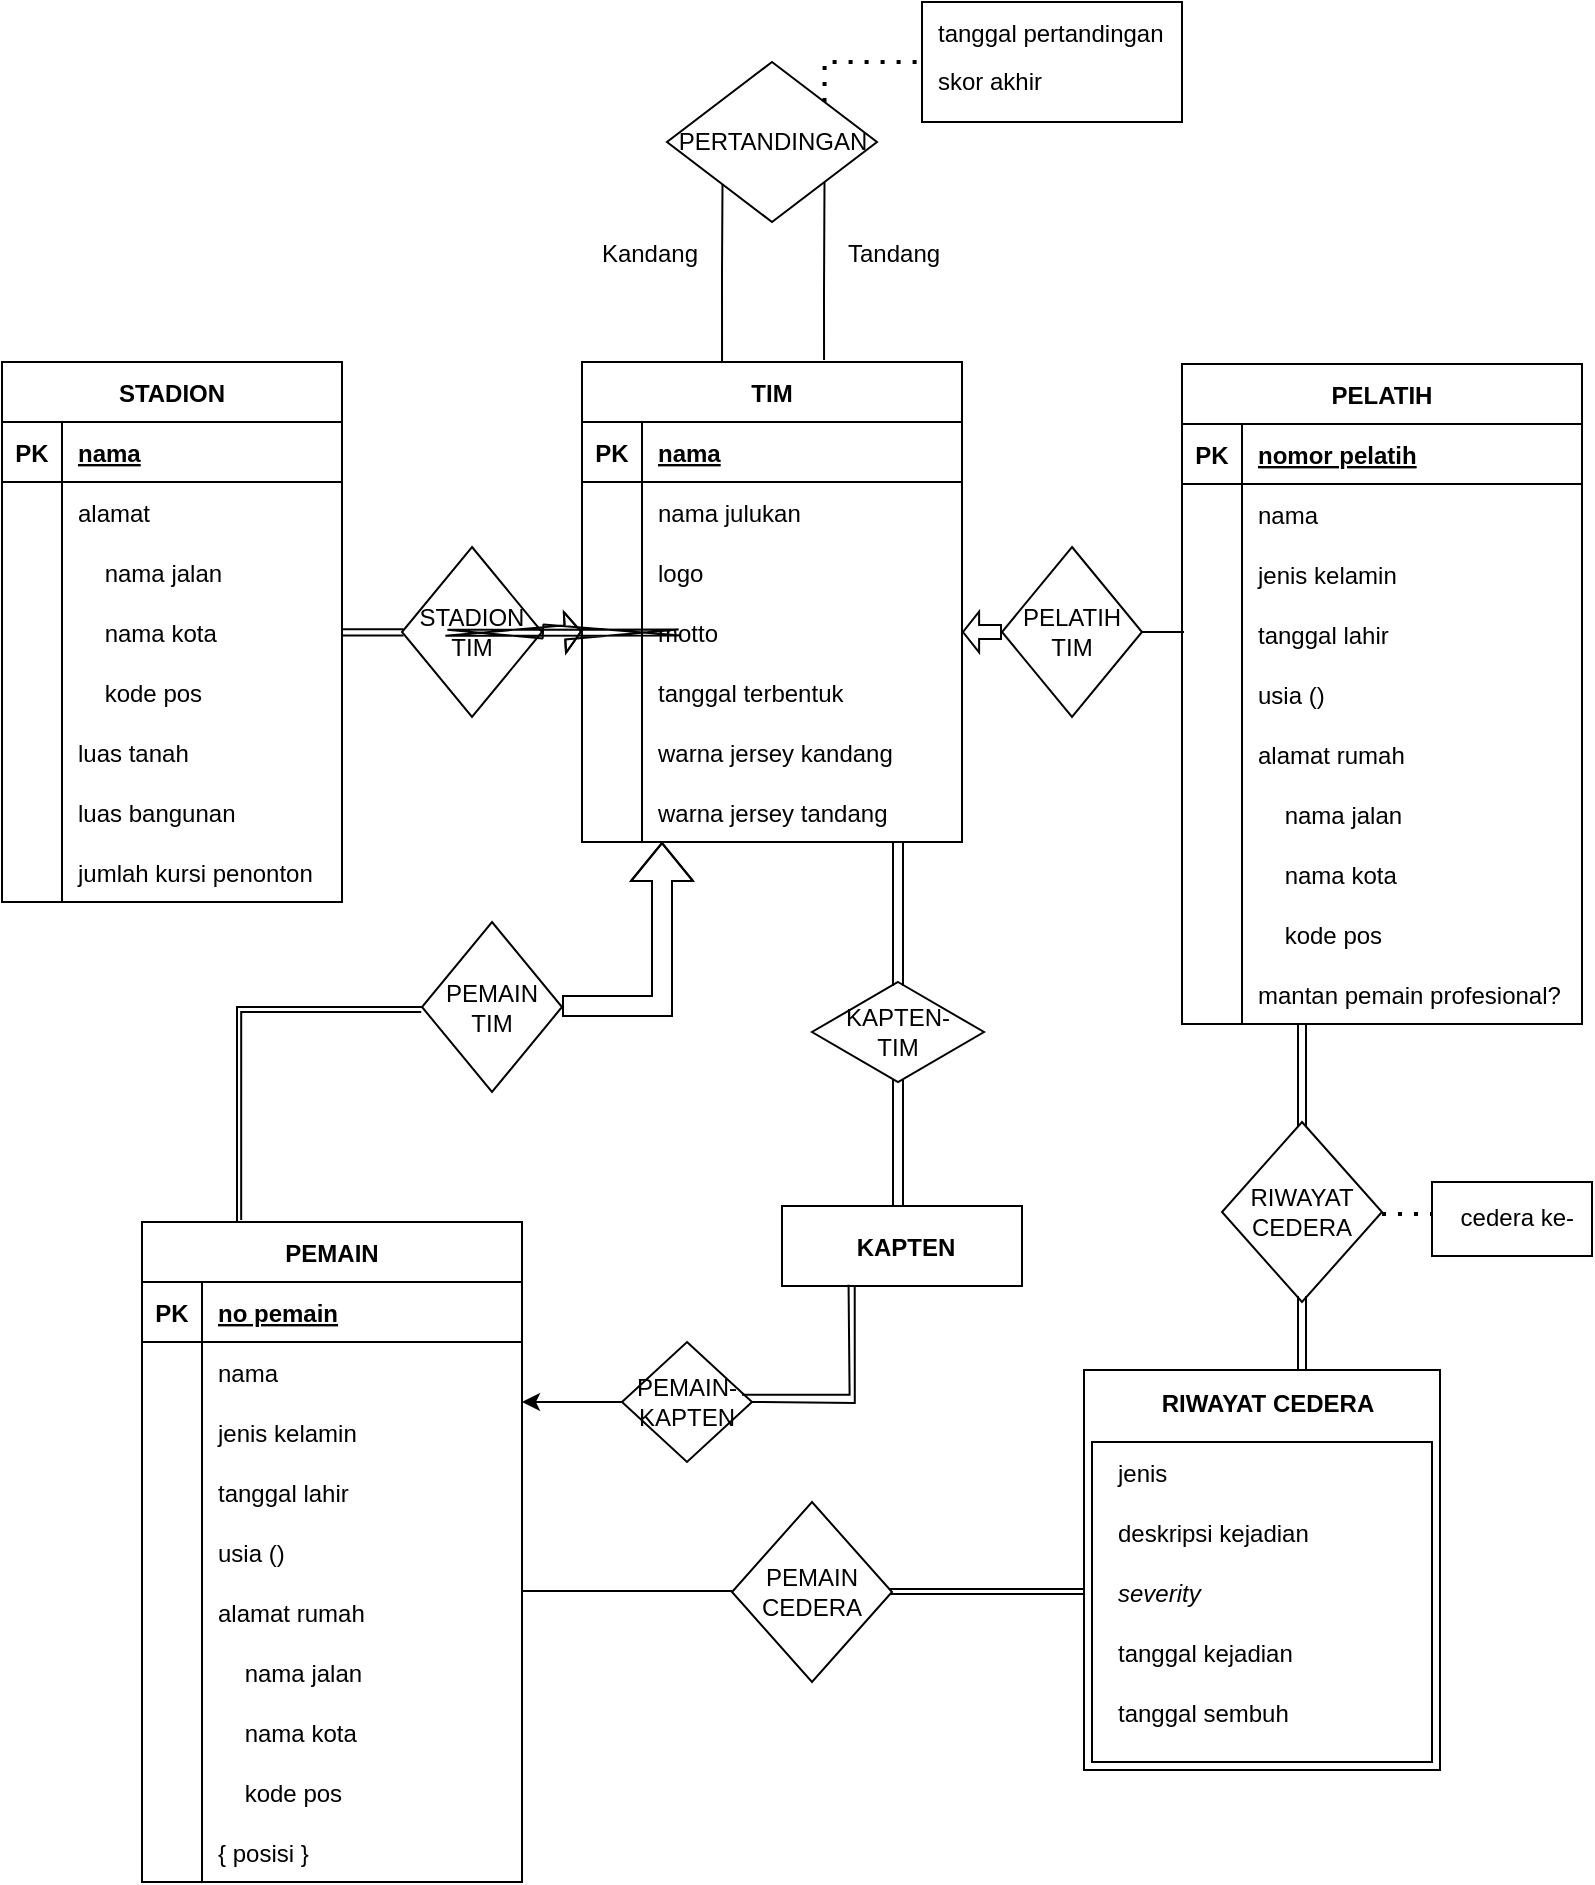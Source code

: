 <mxfile version="15.4.3" type="github">
  <diagram id="R2lEEEUBdFMjLlhIrx00" name="Page-1">
    <mxGraphModel dx="834" dy="432" grid="1" gridSize="10" guides="1" tooltips="1" connect="1" arrows="1" fold="1" page="1" pageScale="1" pageWidth="850" pageHeight="1100" math="0" shadow="0" extFonts="Permanent Marker^https://fonts.googleapis.com/css?family=Permanent+Marker">
      <root>
        <mxCell id="0" />
        <mxCell id="1" parent="0" />
        <mxCell id="asp7sSW6Mg2s4zq9Qd6v-37" value="" style="rounded=0;whiteSpace=wrap;html=1;align=center;" vertex="1" parent="1">
          <mxGeometry x="410" y="622" width="120" height="40" as="geometry" />
        </mxCell>
        <mxCell id="3cs7iNOFk-TtoTwp1J67-280" value="" style="rounded=0;whiteSpace=wrap;html=1;align=right;" parent="1" vertex="1">
          <mxGeometry x="561" y="704" width="178" height="200" as="geometry" />
        </mxCell>
        <mxCell id="3cs7iNOFk-TtoTwp1J67-141" value="" style="rounded=0;whiteSpace=wrap;html=1;align=right;" parent="1" vertex="1">
          <mxGeometry x="480" y="20" width="130" height="60" as="geometry" />
        </mxCell>
        <mxCell id="C-vyLk0tnHw3VtMMgP7b-2" value="STADION" style="shape=table;startSize=30;container=1;collapsible=1;childLayout=tableLayout;fixedRows=1;rowLines=0;fontStyle=1;align=center;resizeLast=1;" parent="1" vertex="1">
          <mxGeometry x="20" y="200" width="170" height="270" as="geometry" />
        </mxCell>
        <mxCell id="C-vyLk0tnHw3VtMMgP7b-3" value="" style="shape=partialRectangle;collapsible=0;dropTarget=0;pointerEvents=0;fillColor=none;points=[[0,0.5],[1,0.5]];portConstraint=eastwest;top=0;left=0;right=0;bottom=1;" parent="C-vyLk0tnHw3VtMMgP7b-2" vertex="1">
          <mxGeometry y="30" width="170" height="30" as="geometry" />
        </mxCell>
        <mxCell id="C-vyLk0tnHw3VtMMgP7b-4" value="PK" style="shape=partialRectangle;overflow=hidden;connectable=0;fillColor=none;top=0;left=0;bottom=0;right=0;fontStyle=1;" parent="C-vyLk0tnHw3VtMMgP7b-3" vertex="1">
          <mxGeometry width="30" height="30" as="geometry">
            <mxRectangle width="30" height="30" as="alternateBounds" />
          </mxGeometry>
        </mxCell>
        <mxCell id="C-vyLk0tnHw3VtMMgP7b-5" value="nama" style="shape=partialRectangle;overflow=hidden;connectable=0;fillColor=none;top=0;left=0;bottom=0;right=0;align=left;spacingLeft=6;fontStyle=5;" parent="C-vyLk0tnHw3VtMMgP7b-3" vertex="1">
          <mxGeometry x="30" width="140" height="30" as="geometry">
            <mxRectangle width="140" height="30" as="alternateBounds" />
          </mxGeometry>
        </mxCell>
        <mxCell id="C-vyLk0tnHw3VtMMgP7b-6" value="" style="shape=partialRectangle;collapsible=0;dropTarget=0;pointerEvents=0;fillColor=none;points=[[0,0.5],[1,0.5]];portConstraint=eastwest;top=0;left=0;right=0;bottom=0;" parent="C-vyLk0tnHw3VtMMgP7b-2" vertex="1">
          <mxGeometry y="60" width="170" height="30" as="geometry" />
        </mxCell>
        <mxCell id="C-vyLk0tnHw3VtMMgP7b-7" value="" style="shape=partialRectangle;overflow=hidden;connectable=0;fillColor=none;top=0;left=0;bottom=0;right=0;" parent="C-vyLk0tnHw3VtMMgP7b-6" vertex="1">
          <mxGeometry width="30" height="30" as="geometry">
            <mxRectangle width="30" height="30" as="alternateBounds" />
          </mxGeometry>
        </mxCell>
        <mxCell id="C-vyLk0tnHw3VtMMgP7b-8" value="alamat" style="shape=partialRectangle;overflow=hidden;connectable=0;fillColor=none;top=0;left=0;bottom=0;right=0;align=left;spacingLeft=6;" parent="C-vyLk0tnHw3VtMMgP7b-6" vertex="1">
          <mxGeometry x="30" width="140" height="30" as="geometry">
            <mxRectangle width="140" height="30" as="alternateBounds" />
          </mxGeometry>
        </mxCell>
        <mxCell id="C-vyLk0tnHw3VtMMgP7b-9" value="" style="shape=partialRectangle;collapsible=0;dropTarget=0;pointerEvents=0;fillColor=none;points=[[0,0.5],[1,0.5]];portConstraint=eastwest;top=0;left=0;right=0;bottom=0;" parent="C-vyLk0tnHw3VtMMgP7b-2" vertex="1">
          <mxGeometry y="90" width="170" height="30" as="geometry" />
        </mxCell>
        <mxCell id="C-vyLk0tnHw3VtMMgP7b-10" value="" style="shape=partialRectangle;overflow=hidden;connectable=0;fillColor=none;top=0;left=0;bottom=0;right=0;" parent="C-vyLk0tnHw3VtMMgP7b-9" vertex="1">
          <mxGeometry width="30" height="30" as="geometry">
            <mxRectangle width="30" height="30" as="alternateBounds" />
          </mxGeometry>
        </mxCell>
        <mxCell id="C-vyLk0tnHw3VtMMgP7b-11" value="    nama jalan" style="shape=partialRectangle;overflow=hidden;connectable=0;fillColor=none;top=0;left=0;bottom=0;right=0;align=left;spacingLeft=6;" parent="C-vyLk0tnHw3VtMMgP7b-9" vertex="1">
          <mxGeometry x="30" width="140" height="30" as="geometry">
            <mxRectangle width="140" height="30" as="alternateBounds" />
          </mxGeometry>
        </mxCell>
        <mxCell id="3cs7iNOFk-TtoTwp1J67-27" value="" style="shape=partialRectangle;collapsible=0;dropTarget=0;pointerEvents=0;fillColor=none;points=[[0,0.5],[1,0.5]];portConstraint=eastwest;top=0;left=0;right=0;bottom=0;" parent="C-vyLk0tnHw3VtMMgP7b-2" vertex="1">
          <mxGeometry y="120" width="170" height="30" as="geometry" />
        </mxCell>
        <mxCell id="3cs7iNOFk-TtoTwp1J67-28" value="" style="shape=partialRectangle;overflow=hidden;connectable=0;fillColor=none;top=0;left=0;bottom=0;right=0;" parent="3cs7iNOFk-TtoTwp1J67-27" vertex="1">
          <mxGeometry width="30" height="30" as="geometry">
            <mxRectangle width="30" height="30" as="alternateBounds" />
          </mxGeometry>
        </mxCell>
        <mxCell id="3cs7iNOFk-TtoTwp1J67-29" value="    nama kota" style="shape=partialRectangle;overflow=hidden;connectable=0;fillColor=none;top=0;left=0;bottom=0;right=0;align=left;spacingLeft=6;" parent="3cs7iNOFk-TtoTwp1J67-27" vertex="1">
          <mxGeometry x="30" width="140" height="30" as="geometry">
            <mxRectangle width="140" height="30" as="alternateBounds" />
          </mxGeometry>
        </mxCell>
        <mxCell id="3cs7iNOFk-TtoTwp1J67-45" value="" style="shape=partialRectangle;collapsible=0;dropTarget=0;pointerEvents=0;fillColor=none;points=[[0,0.5],[1,0.5]];portConstraint=eastwest;top=0;left=0;right=0;bottom=0;" parent="C-vyLk0tnHw3VtMMgP7b-2" vertex="1">
          <mxGeometry y="150" width="170" height="30" as="geometry" />
        </mxCell>
        <mxCell id="3cs7iNOFk-TtoTwp1J67-46" value="" style="shape=partialRectangle;overflow=hidden;connectable=0;fillColor=none;top=0;left=0;bottom=0;right=0;" parent="3cs7iNOFk-TtoTwp1J67-45" vertex="1">
          <mxGeometry width="30" height="30" as="geometry">
            <mxRectangle width="30" height="30" as="alternateBounds" />
          </mxGeometry>
        </mxCell>
        <mxCell id="3cs7iNOFk-TtoTwp1J67-47" value="    kode pos" style="shape=partialRectangle;overflow=hidden;connectable=0;fillColor=none;top=0;left=0;bottom=0;right=0;align=left;spacingLeft=6;" parent="3cs7iNOFk-TtoTwp1J67-45" vertex="1">
          <mxGeometry x="30" width="140" height="30" as="geometry">
            <mxRectangle width="140" height="30" as="alternateBounds" />
          </mxGeometry>
        </mxCell>
        <mxCell id="3cs7iNOFk-TtoTwp1J67-42" value="" style="shape=partialRectangle;collapsible=0;dropTarget=0;pointerEvents=0;fillColor=none;points=[[0,0.5],[1,0.5]];portConstraint=eastwest;top=0;left=0;right=0;bottom=0;" parent="C-vyLk0tnHw3VtMMgP7b-2" vertex="1">
          <mxGeometry y="180" width="170" height="30" as="geometry" />
        </mxCell>
        <mxCell id="3cs7iNOFk-TtoTwp1J67-43" value="" style="shape=partialRectangle;overflow=hidden;connectable=0;fillColor=none;top=0;left=0;bottom=0;right=0;" parent="3cs7iNOFk-TtoTwp1J67-42" vertex="1">
          <mxGeometry width="30" height="30" as="geometry">
            <mxRectangle width="30" height="30" as="alternateBounds" />
          </mxGeometry>
        </mxCell>
        <mxCell id="3cs7iNOFk-TtoTwp1J67-44" value="luas tanah" style="shape=partialRectangle;overflow=hidden;connectable=0;fillColor=none;top=0;left=0;bottom=0;right=0;align=left;spacingLeft=6;" parent="3cs7iNOFk-TtoTwp1J67-42" vertex="1">
          <mxGeometry x="30" width="140" height="30" as="geometry">
            <mxRectangle width="140" height="30" as="alternateBounds" />
          </mxGeometry>
        </mxCell>
        <mxCell id="3cs7iNOFk-TtoTwp1J67-48" value="" style="shape=partialRectangle;collapsible=0;dropTarget=0;pointerEvents=0;fillColor=none;points=[[0,0.5],[1,0.5]];portConstraint=eastwest;top=0;left=0;right=0;bottom=0;" parent="C-vyLk0tnHw3VtMMgP7b-2" vertex="1">
          <mxGeometry y="210" width="170" height="30" as="geometry" />
        </mxCell>
        <mxCell id="3cs7iNOFk-TtoTwp1J67-49" value="" style="shape=partialRectangle;overflow=hidden;connectable=0;fillColor=none;top=0;left=0;bottom=0;right=0;" parent="3cs7iNOFk-TtoTwp1J67-48" vertex="1">
          <mxGeometry width="30" height="30" as="geometry">
            <mxRectangle width="30" height="30" as="alternateBounds" />
          </mxGeometry>
        </mxCell>
        <mxCell id="3cs7iNOFk-TtoTwp1J67-50" value="luas bangunan" style="shape=partialRectangle;overflow=hidden;connectable=0;fillColor=none;top=0;left=0;bottom=0;right=0;align=left;spacingLeft=6;" parent="3cs7iNOFk-TtoTwp1J67-48" vertex="1">
          <mxGeometry x="30" width="140" height="30" as="geometry">
            <mxRectangle width="140" height="30" as="alternateBounds" />
          </mxGeometry>
        </mxCell>
        <mxCell id="3cs7iNOFk-TtoTwp1J67-51" value="" style="shape=partialRectangle;collapsible=0;dropTarget=0;pointerEvents=0;fillColor=none;points=[[0,0.5],[1,0.5]];portConstraint=eastwest;top=0;left=0;right=0;bottom=0;" parent="C-vyLk0tnHw3VtMMgP7b-2" vertex="1">
          <mxGeometry y="240" width="170" height="30" as="geometry" />
        </mxCell>
        <mxCell id="3cs7iNOFk-TtoTwp1J67-52" value="" style="shape=partialRectangle;overflow=hidden;connectable=0;fillColor=none;top=0;left=0;bottom=0;right=0;" parent="3cs7iNOFk-TtoTwp1J67-51" vertex="1">
          <mxGeometry width="30" height="30" as="geometry">
            <mxRectangle width="30" height="30" as="alternateBounds" />
          </mxGeometry>
        </mxCell>
        <mxCell id="3cs7iNOFk-TtoTwp1J67-53" value="jumlah kursi penonton" style="shape=partialRectangle;overflow=hidden;connectable=0;fillColor=none;top=0;left=0;bottom=0;right=0;align=left;spacingLeft=6;" parent="3cs7iNOFk-TtoTwp1J67-51" vertex="1">
          <mxGeometry x="30" width="140" height="30" as="geometry">
            <mxRectangle width="140" height="30" as="alternateBounds" />
          </mxGeometry>
        </mxCell>
        <mxCell id="C-vyLk0tnHw3VtMMgP7b-13" value="PELATIH" style="shape=table;startSize=30;container=1;collapsible=1;childLayout=tableLayout;fixedRows=1;rowLines=0;fontStyle=1;align=center;resizeLast=1;" parent="1" vertex="1">
          <mxGeometry x="610" y="201" width="200" height="330" as="geometry" />
        </mxCell>
        <mxCell id="C-vyLk0tnHw3VtMMgP7b-14" value="" style="shape=partialRectangle;collapsible=0;dropTarget=0;pointerEvents=0;fillColor=none;points=[[0,0.5],[1,0.5]];portConstraint=eastwest;top=0;left=0;right=0;bottom=1;" parent="C-vyLk0tnHw3VtMMgP7b-13" vertex="1">
          <mxGeometry y="30" width="200" height="30" as="geometry" />
        </mxCell>
        <mxCell id="C-vyLk0tnHw3VtMMgP7b-15" value="PK" style="shape=partialRectangle;overflow=hidden;connectable=0;fillColor=none;top=0;left=0;bottom=0;right=0;fontStyle=1;" parent="C-vyLk0tnHw3VtMMgP7b-14" vertex="1">
          <mxGeometry width="30" height="30" as="geometry">
            <mxRectangle width="30" height="30" as="alternateBounds" />
          </mxGeometry>
        </mxCell>
        <mxCell id="C-vyLk0tnHw3VtMMgP7b-16" value="nomor pelatih" style="shape=partialRectangle;overflow=hidden;connectable=0;fillColor=none;top=0;left=0;bottom=0;right=0;align=left;spacingLeft=6;fontStyle=5;" parent="C-vyLk0tnHw3VtMMgP7b-14" vertex="1">
          <mxGeometry x="30" width="170" height="30" as="geometry">
            <mxRectangle width="170" height="30" as="alternateBounds" />
          </mxGeometry>
        </mxCell>
        <mxCell id="C-vyLk0tnHw3VtMMgP7b-17" value="" style="shape=partialRectangle;collapsible=0;dropTarget=0;pointerEvents=0;fillColor=none;points=[[0,0.5],[1,0.5]];portConstraint=eastwest;top=0;left=0;right=0;bottom=0;" parent="C-vyLk0tnHw3VtMMgP7b-13" vertex="1">
          <mxGeometry y="60" width="200" height="30" as="geometry" />
        </mxCell>
        <mxCell id="C-vyLk0tnHw3VtMMgP7b-18" value="" style="shape=partialRectangle;overflow=hidden;connectable=0;fillColor=none;top=0;left=0;bottom=0;right=0;" parent="C-vyLk0tnHw3VtMMgP7b-17" vertex="1">
          <mxGeometry width="30" height="30" as="geometry">
            <mxRectangle width="30" height="30" as="alternateBounds" />
          </mxGeometry>
        </mxCell>
        <mxCell id="C-vyLk0tnHw3VtMMgP7b-19" value="nama" style="shape=partialRectangle;overflow=hidden;connectable=0;fillColor=none;top=0;left=0;bottom=0;right=0;align=left;spacingLeft=6;" parent="C-vyLk0tnHw3VtMMgP7b-17" vertex="1">
          <mxGeometry x="30" width="170" height="30" as="geometry">
            <mxRectangle width="170" height="30" as="alternateBounds" />
          </mxGeometry>
        </mxCell>
        <mxCell id="C-vyLk0tnHw3VtMMgP7b-20" value="" style="shape=partialRectangle;collapsible=0;dropTarget=0;pointerEvents=0;fillColor=none;points=[[0,0.5],[1,0.5]];portConstraint=eastwest;top=0;left=0;right=0;bottom=0;" parent="C-vyLk0tnHw3VtMMgP7b-13" vertex="1">
          <mxGeometry y="90" width="200" height="30" as="geometry" />
        </mxCell>
        <mxCell id="C-vyLk0tnHw3VtMMgP7b-21" value="" style="shape=partialRectangle;overflow=hidden;connectable=0;fillColor=none;top=0;left=0;bottom=0;right=0;" parent="C-vyLk0tnHw3VtMMgP7b-20" vertex="1">
          <mxGeometry width="30" height="30" as="geometry">
            <mxRectangle width="30" height="30" as="alternateBounds" />
          </mxGeometry>
        </mxCell>
        <mxCell id="C-vyLk0tnHw3VtMMgP7b-22" value="jenis kelamin" style="shape=partialRectangle;overflow=hidden;connectable=0;fillColor=none;top=0;left=0;bottom=0;right=0;align=left;spacingLeft=6;" parent="C-vyLk0tnHw3VtMMgP7b-20" vertex="1">
          <mxGeometry x="30" width="170" height="30" as="geometry">
            <mxRectangle width="170" height="30" as="alternateBounds" />
          </mxGeometry>
        </mxCell>
        <mxCell id="3cs7iNOFk-TtoTwp1J67-61" value="" style="shape=partialRectangle;collapsible=0;dropTarget=0;pointerEvents=0;fillColor=none;points=[[0,0.5],[1,0.5]];portConstraint=eastwest;top=0;left=0;right=0;bottom=0;" parent="C-vyLk0tnHw3VtMMgP7b-13" vertex="1">
          <mxGeometry y="120" width="200" height="30" as="geometry" />
        </mxCell>
        <mxCell id="3cs7iNOFk-TtoTwp1J67-62" value="" style="shape=partialRectangle;overflow=hidden;connectable=0;fillColor=none;top=0;left=0;bottom=0;right=0;" parent="3cs7iNOFk-TtoTwp1J67-61" vertex="1">
          <mxGeometry width="30" height="30" as="geometry">
            <mxRectangle width="30" height="30" as="alternateBounds" />
          </mxGeometry>
        </mxCell>
        <mxCell id="3cs7iNOFk-TtoTwp1J67-63" value="tanggal lahir" style="shape=partialRectangle;overflow=hidden;connectable=0;fillColor=none;top=0;left=0;bottom=0;right=0;align=left;spacingLeft=6;" parent="3cs7iNOFk-TtoTwp1J67-61" vertex="1">
          <mxGeometry x="30" width="170" height="30" as="geometry">
            <mxRectangle width="170" height="30" as="alternateBounds" />
          </mxGeometry>
        </mxCell>
        <mxCell id="3cs7iNOFk-TtoTwp1J67-76" value="" style="shape=partialRectangle;collapsible=0;dropTarget=0;pointerEvents=0;fillColor=none;points=[[0,0.5],[1,0.5]];portConstraint=eastwest;top=0;left=0;right=0;bottom=0;" parent="C-vyLk0tnHw3VtMMgP7b-13" vertex="1">
          <mxGeometry y="150" width="200" height="30" as="geometry" />
        </mxCell>
        <mxCell id="3cs7iNOFk-TtoTwp1J67-77" value="" style="shape=partialRectangle;overflow=hidden;connectable=0;fillColor=none;top=0;left=0;bottom=0;right=0;" parent="3cs7iNOFk-TtoTwp1J67-76" vertex="1">
          <mxGeometry width="30" height="30" as="geometry">
            <mxRectangle width="30" height="30" as="alternateBounds" />
          </mxGeometry>
        </mxCell>
        <mxCell id="3cs7iNOFk-TtoTwp1J67-78" value="usia ()" style="shape=partialRectangle;overflow=hidden;connectable=0;fillColor=none;top=0;left=0;bottom=0;right=0;align=left;spacingLeft=6;" parent="3cs7iNOFk-TtoTwp1J67-76" vertex="1">
          <mxGeometry x="30" width="170" height="30" as="geometry">
            <mxRectangle width="170" height="30" as="alternateBounds" />
          </mxGeometry>
        </mxCell>
        <mxCell id="3cs7iNOFk-TtoTwp1J67-79" value="" style="shape=partialRectangle;collapsible=0;dropTarget=0;pointerEvents=0;fillColor=none;points=[[0,0.5],[1,0.5]];portConstraint=eastwest;top=0;left=0;right=0;bottom=0;" parent="C-vyLk0tnHw3VtMMgP7b-13" vertex="1">
          <mxGeometry y="180" width="200" height="30" as="geometry" />
        </mxCell>
        <mxCell id="3cs7iNOFk-TtoTwp1J67-80" value="" style="shape=partialRectangle;overflow=hidden;connectable=0;fillColor=none;top=0;left=0;bottom=0;right=0;" parent="3cs7iNOFk-TtoTwp1J67-79" vertex="1">
          <mxGeometry width="30" height="30" as="geometry">
            <mxRectangle width="30" height="30" as="alternateBounds" />
          </mxGeometry>
        </mxCell>
        <mxCell id="3cs7iNOFk-TtoTwp1J67-81" value="alamat rumah" style="shape=partialRectangle;overflow=hidden;connectable=0;fillColor=none;top=0;left=0;bottom=0;right=0;align=left;spacingLeft=6;" parent="3cs7iNOFk-TtoTwp1J67-79" vertex="1">
          <mxGeometry x="30" width="170" height="30" as="geometry">
            <mxRectangle width="170" height="30" as="alternateBounds" />
          </mxGeometry>
        </mxCell>
        <mxCell id="3cs7iNOFk-TtoTwp1J67-82" value="" style="shape=partialRectangle;collapsible=0;dropTarget=0;pointerEvents=0;fillColor=none;points=[[0,0.5],[1,0.5]];portConstraint=eastwest;top=0;left=0;right=0;bottom=0;" parent="C-vyLk0tnHw3VtMMgP7b-13" vertex="1">
          <mxGeometry y="210" width="200" height="30" as="geometry" />
        </mxCell>
        <mxCell id="3cs7iNOFk-TtoTwp1J67-83" value="" style="shape=partialRectangle;overflow=hidden;connectable=0;fillColor=none;top=0;left=0;bottom=0;right=0;" parent="3cs7iNOFk-TtoTwp1J67-82" vertex="1">
          <mxGeometry width="30" height="30" as="geometry">
            <mxRectangle width="30" height="30" as="alternateBounds" />
          </mxGeometry>
        </mxCell>
        <mxCell id="3cs7iNOFk-TtoTwp1J67-84" value="    nama jalan" style="shape=partialRectangle;overflow=hidden;connectable=0;fillColor=none;top=0;left=0;bottom=0;right=0;align=left;spacingLeft=6;" parent="3cs7iNOFk-TtoTwp1J67-82" vertex="1">
          <mxGeometry x="30" width="170" height="30" as="geometry">
            <mxRectangle width="170" height="30" as="alternateBounds" />
          </mxGeometry>
        </mxCell>
        <mxCell id="3cs7iNOFk-TtoTwp1J67-85" value="" style="shape=partialRectangle;collapsible=0;dropTarget=0;pointerEvents=0;fillColor=none;points=[[0,0.5],[1,0.5]];portConstraint=eastwest;top=0;left=0;right=0;bottom=0;" parent="C-vyLk0tnHw3VtMMgP7b-13" vertex="1">
          <mxGeometry y="240" width="200" height="30" as="geometry" />
        </mxCell>
        <mxCell id="3cs7iNOFk-TtoTwp1J67-86" value="" style="shape=partialRectangle;overflow=hidden;connectable=0;fillColor=none;top=0;left=0;bottom=0;right=0;" parent="3cs7iNOFk-TtoTwp1J67-85" vertex="1">
          <mxGeometry width="30" height="30" as="geometry">
            <mxRectangle width="30" height="30" as="alternateBounds" />
          </mxGeometry>
        </mxCell>
        <mxCell id="3cs7iNOFk-TtoTwp1J67-87" value="    nama kota" style="shape=partialRectangle;overflow=hidden;connectable=0;fillColor=none;top=0;left=0;bottom=0;right=0;align=left;spacingLeft=6;" parent="3cs7iNOFk-TtoTwp1J67-85" vertex="1">
          <mxGeometry x="30" width="170" height="30" as="geometry">
            <mxRectangle width="170" height="30" as="alternateBounds" />
          </mxGeometry>
        </mxCell>
        <mxCell id="3cs7iNOFk-TtoTwp1J67-88" value="" style="shape=partialRectangle;collapsible=0;dropTarget=0;pointerEvents=0;fillColor=none;points=[[0,0.5],[1,0.5]];portConstraint=eastwest;top=0;left=0;right=0;bottom=0;" parent="C-vyLk0tnHw3VtMMgP7b-13" vertex="1">
          <mxGeometry y="270" width="200" height="30" as="geometry" />
        </mxCell>
        <mxCell id="3cs7iNOFk-TtoTwp1J67-89" value="" style="shape=partialRectangle;overflow=hidden;connectable=0;fillColor=none;top=0;left=0;bottom=0;right=0;" parent="3cs7iNOFk-TtoTwp1J67-88" vertex="1">
          <mxGeometry width="30" height="30" as="geometry">
            <mxRectangle width="30" height="30" as="alternateBounds" />
          </mxGeometry>
        </mxCell>
        <mxCell id="3cs7iNOFk-TtoTwp1J67-90" value="    kode pos" style="shape=partialRectangle;overflow=hidden;connectable=0;fillColor=none;top=0;left=0;bottom=0;right=0;align=left;spacingLeft=6;" parent="3cs7iNOFk-TtoTwp1J67-88" vertex="1">
          <mxGeometry x="30" width="170" height="30" as="geometry">
            <mxRectangle width="170" height="30" as="alternateBounds" />
          </mxGeometry>
        </mxCell>
        <mxCell id="3cs7iNOFk-TtoTwp1J67-91" value="" style="shape=partialRectangle;collapsible=0;dropTarget=0;pointerEvents=0;fillColor=none;points=[[0,0.5],[1,0.5]];portConstraint=eastwest;top=0;left=0;right=0;bottom=0;" parent="C-vyLk0tnHw3VtMMgP7b-13" vertex="1">
          <mxGeometry y="300" width="200" height="30" as="geometry" />
        </mxCell>
        <mxCell id="3cs7iNOFk-TtoTwp1J67-92" value="" style="shape=partialRectangle;overflow=hidden;connectable=0;fillColor=none;top=0;left=0;bottom=0;right=0;" parent="3cs7iNOFk-TtoTwp1J67-91" vertex="1">
          <mxGeometry width="30" height="30" as="geometry">
            <mxRectangle width="30" height="30" as="alternateBounds" />
          </mxGeometry>
        </mxCell>
        <mxCell id="3cs7iNOFk-TtoTwp1J67-93" value="mantan pemain profesional?" style="shape=partialRectangle;overflow=hidden;connectable=0;fillColor=none;top=0;left=0;bottom=0;right=0;align=left;spacingLeft=6;" parent="3cs7iNOFk-TtoTwp1J67-91" vertex="1">
          <mxGeometry x="30" width="170" height="30" as="geometry">
            <mxRectangle width="170" height="30" as="alternateBounds" />
          </mxGeometry>
        </mxCell>
        <mxCell id="C-vyLk0tnHw3VtMMgP7b-23" value="TIM" style="shape=table;startSize=30;container=1;collapsible=1;childLayout=tableLayout;fixedRows=1;rowLines=0;fontStyle=1;align=center;resizeLast=1;" parent="1" vertex="1">
          <mxGeometry x="310" y="200" width="190" height="240" as="geometry" />
        </mxCell>
        <mxCell id="C-vyLk0tnHw3VtMMgP7b-24" value="" style="shape=partialRectangle;collapsible=0;dropTarget=0;pointerEvents=0;fillColor=none;points=[[0,0.5],[1,0.5]];portConstraint=eastwest;top=0;left=0;right=0;bottom=1;" parent="C-vyLk0tnHw3VtMMgP7b-23" vertex="1">
          <mxGeometry y="30" width="190" height="30" as="geometry" />
        </mxCell>
        <mxCell id="C-vyLk0tnHw3VtMMgP7b-25" value="PK" style="shape=partialRectangle;overflow=hidden;connectable=0;fillColor=none;top=0;left=0;bottom=0;right=0;fontStyle=1;" parent="C-vyLk0tnHw3VtMMgP7b-24" vertex="1">
          <mxGeometry width="30" height="30" as="geometry">
            <mxRectangle width="30" height="30" as="alternateBounds" />
          </mxGeometry>
        </mxCell>
        <mxCell id="C-vyLk0tnHw3VtMMgP7b-26" value="nama" style="shape=partialRectangle;overflow=hidden;connectable=0;fillColor=none;top=0;left=0;bottom=0;right=0;align=left;spacingLeft=6;fontStyle=5;" parent="C-vyLk0tnHw3VtMMgP7b-24" vertex="1">
          <mxGeometry x="30" width="160" height="30" as="geometry">
            <mxRectangle width="160" height="30" as="alternateBounds" />
          </mxGeometry>
        </mxCell>
        <mxCell id="C-vyLk0tnHw3VtMMgP7b-27" value="" style="shape=partialRectangle;collapsible=0;dropTarget=0;pointerEvents=0;fillColor=none;points=[[0,0.5],[1,0.5]];portConstraint=eastwest;top=0;left=0;right=0;bottom=0;" parent="C-vyLk0tnHw3VtMMgP7b-23" vertex="1">
          <mxGeometry y="60" width="190" height="30" as="geometry" />
        </mxCell>
        <mxCell id="C-vyLk0tnHw3VtMMgP7b-28" value="" style="shape=partialRectangle;overflow=hidden;connectable=0;fillColor=none;top=0;left=0;bottom=0;right=0;" parent="C-vyLk0tnHw3VtMMgP7b-27" vertex="1">
          <mxGeometry width="30" height="30" as="geometry">
            <mxRectangle width="30" height="30" as="alternateBounds" />
          </mxGeometry>
        </mxCell>
        <mxCell id="C-vyLk0tnHw3VtMMgP7b-29" value="nama julukan" style="shape=partialRectangle;overflow=hidden;connectable=0;fillColor=none;top=0;left=0;bottom=0;right=0;align=left;spacingLeft=6;" parent="C-vyLk0tnHw3VtMMgP7b-27" vertex="1">
          <mxGeometry x="30" width="160" height="30" as="geometry">
            <mxRectangle width="160" height="30" as="alternateBounds" />
          </mxGeometry>
        </mxCell>
        <mxCell id="3cs7iNOFk-TtoTwp1J67-9" value="" style="shape=partialRectangle;collapsible=0;dropTarget=0;pointerEvents=0;fillColor=none;points=[[0,0.5],[1,0.5]];portConstraint=eastwest;top=0;left=0;right=0;bottom=0;" parent="C-vyLk0tnHw3VtMMgP7b-23" vertex="1">
          <mxGeometry y="90" width="190" height="30" as="geometry" />
        </mxCell>
        <mxCell id="3cs7iNOFk-TtoTwp1J67-10" value="" style="shape=partialRectangle;overflow=hidden;connectable=0;fillColor=none;top=0;left=0;bottom=0;right=0;" parent="3cs7iNOFk-TtoTwp1J67-9" vertex="1">
          <mxGeometry width="30" height="30" as="geometry">
            <mxRectangle width="30" height="30" as="alternateBounds" />
          </mxGeometry>
        </mxCell>
        <mxCell id="3cs7iNOFk-TtoTwp1J67-11" value="logo" style="shape=partialRectangle;overflow=hidden;connectable=0;fillColor=none;top=0;left=0;bottom=0;right=0;align=left;spacingLeft=6;" parent="3cs7iNOFk-TtoTwp1J67-9" vertex="1">
          <mxGeometry x="30" width="160" height="30" as="geometry">
            <mxRectangle width="160" height="30" as="alternateBounds" />
          </mxGeometry>
        </mxCell>
        <mxCell id="3cs7iNOFk-TtoTwp1J67-12" value="" style="shape=partialRectangle;collapsible=0;dropTarget=0;pointerEvents=0;fillColor=none;points=[[0,0.5],[1,0.5]];portConstraint=eastwest;top=0;left=0;right=0;bottom=0;" parent="C-vyLk0tnHw3VtMMgP7b-23" vertex="1">
          <mxGeometry y="120" width="190" height="30" as="geometry" />
        </mxCell>
        <mxCell id="3cs7iNOFk-TtoTwp1J67-13" value="" style="shape=partialRectangle;overflow=hidden;connectable=0;fillColor=none;top=0;left=0;bottom=0;right=0;" parent="3cs7iNOFk-TtoTwp1J67-12" vertex="1">
          <mxGeometry width="30" height="30" as="geometry">
            <mxRectangle width="30" height="30" as="alternateBounds" />
          </mxGeometry>
        </mxCell>
        <mxCell id="3cs7iNOFk-TtoTwp1J67-14" value="motto" style="shape=partialRectangle;overflow=hidden;connectable=0;fillColor=none;top=0;left=0;bottom=0;right=0;align=left;spacingLeft=6;" parent="3cs7iNOFk-TtoTwp1J67-12" vertex="1">
          <mxGeometry x="30" width="160" height="30" as="geometry">
            <mxRectangle width="160" height="30" as="alternateBounds" />
          </mxGeometry>
        </mxCell>
        <mxCell id="3cs7iNOFk-TtoTwp1J67-15" value="" style="shape=partialRectangle;collapsible=0;dropTarget=0;pointerEvents=0;fillColor=none;points=[[0,0.5],[1,0.5]];portConstraint=eastwest;top=0;left=0;right=0;bottom=0;" parent="C-vyLk0tnHw3VtMMgP7b-23" vertex="1">
          <mxGeometry y="150" width="190" height="30" as="geometry" />
        </mxCell>
        <mxCell id="3cs7iNOFk-TtoTwp1J67-16" value="" style="shape=partialRectangle;overflow=hidden;connectable=0;fillColor=none;top=0;left=0;bottom=0;right=0;" parent="3cs7iNOFk-TtoTwp1J67-15" vertex="1">
          <mxGeometry width="30" height="30" as="geometry">
            <mxRectangle width="30" height="30" as="alternateBounds" />
          </mxGeometry>
        </mxCell>
        <mxCell id="3cs7iNOFk-TtoTwp1J67-17" value="tanggal terbentuk" style="shape=partialRectangle;overflow=hidden;connectable=0;fillColor=none;top=0;left=0;bottom=0;right=0;align=left;spacingLeft=6;" parent="3cs7iNOFk-TtoTwp1J67-15" vertex="1">
          <mxGeometry x="30" width="160" height="30" as="geometry">
            <mxRectangle width="160" height="30" as="alternateBounds" />
          </mxGeometry>
        </mxCell>
        <mxCell id="3cs7iNOFk-TtoTwp1J67-18" value="" style="shape=partialRectangle;collapsible=0;dropTarget=0;pointerEvents=0;fillColor=none;points=[[0,0.5],[1,0.5]];portConstraint=eastwest;top=0;left=0;right=0;bottom=0;" parent="C-vyLk0tnHw3VtMMgP7b-23" vertex="1">
          <mxGeometry y="180" width="190" height="30" as="geometry" />
        </mxCell>
        <mxCell id="3cs7iNOFk-TtoTwp1J67-19" value="" style="shape=partialRectangle;overflow=hidden;connectable=0;fillColor=none;top=0;left=0;bottom=0;right=0;" parent="3cs7iNOFk-TtoTwp1J67-18" vertex="1">
          <mxGeometry width="30" height="30" as="geometry">
            <mxRectangle width="30" height="30" as="alternateBounds" />
          </mxGeometry>
        </mxCell>
        <mxCell id="3cs7iNOFk-TtoTwp1J67-20" value="warna jersey kandang" style="shape=partialRectangle;overflow=hidden;connectable=0;fillColor=none;top=0;left=0;bottom=0;right=0;align=left;spacingLeft=6;" parent="3cs7iNOFk-TtoTwp1J67-18" vertex="1">
          <mxGeometry x="30" width="160" height="30" as="geometry">
            <mxRectangle width="160" height="30" as="alternateBounds" />
          </mxGeometry>
        </mxCell>
        <mxCell id="3cs7iNOFk-TtoTwp1J67-21" value="" style="shape=partialRectangle;collapsible=0;dropTarget=0;pointerEvents=0;fillColor=none;points=[[0,0.5],[1,0.5]];portConstraint=eastwest;top=0;left=0;right=0;bottom=0;" parent="C-vyLk0tnHw3VtMMgP7b-23" vertex="1">
          <mxGeometry y="210" width="190" height="30" as="geometry" />
        </mxCell>
        <mxCell id="3cs7iNOFk-TtoTwp1J67-22" value="" style="shape=partialRectangle;overflow=hidden;connectable=0;fillColor=none;top=0;left=0;bottom=0;right=0;" parent="3cs7iNOFk-TtoTwp1J67-21" vertex="1">
          <mxGeometry width="30" height="30" as="geometry">
            <mxRectangle width="30" height="30" as="alternateBounds" />
          </mxGeometry>
        </mxCell>
        <mxCell id="3cs7iNOFk-TtoTwp1J67-23" value="warna jersey tandang" style="shape=partialRectangle;overflow=hidden;connectable=0;fillColor=none;top=0;left=0;bottom=0;right=0;align=left;spacingLeft=6;" parent="3cs7iNOFk-TtoTwp1J67-21" vertex="1">
          <mxGeometry x="30" width="160" height="30" as="geometry">
            <mxRectangle width="160" height="30" as="alternateBounds" />
          </mxGeometry>
        </mxCell>
        <mxCell id="3cs7iNOFk-TtoTwp1J67-94" value="STADION&lt;br&gt;TIM" style="rhombus;whiteSpace=wrap;html=1;" parent="1" vertex="1">
          <mxGeometry x="220" y="292.5" width="70" height="85" as="geometry" />
        </mxCell>
        <mxCell id="3cs7iNOFk-TtoTwp1J67-99" value="PERTANDINGAN" style="rhombus;whiteSpace=wrap;html=1;" parent="1" vertex="1">
          <mxGeometry x="352.5" y="50" width="105" height="80" as="geometry" />
        </mxCell>
        <mxCell id="3cs7iNOFk-TtoTwp1J67-101" value="" style="endArrow=none;html=1;rounded=0;edgeStyle=orthogonalEdgeStyle;entryX=1;entryY=1;entryDx=0;entryDy=0;exitX=0.637;exitY=-0.004;exitDx=0;exitDy=0;exitPerimeter=0;" parent="1" source="C-vyLk0tnHw3VtMMgP7b-23" target="3cs7iNOFk-TtoTwp1J67-99" edge="1">
          <mxGeometry width="50" height="50" relative="1" as="geometry">
            <mxPoint x="430" y="190" as="sourcePoint" />
            <mxPoint x="450" y="100" as="targetPoint" />
          </mxGeometry>
        </mxCell>
        <mxCell id="3cs7iNOFk-TtoTwp1J67-106" value="" style="endArrow=none;html=1;rounded=0;edgeStyle=orthogonalEdgeStyle;entryX=1;entryY=1;entryDx=0;entryDy=0;exitX=0.637;exitY=-0.004;exitDx=0;exitDy=0;exitPerimeter=0;" parent="1" edge="1">
          <mxGeometry width="50" height="50" relative="1" as="geometry">
            <mxPoint x="380.03" y="200.0" as="sourcePoint" />
            <mxPoint x="380.25" y="111.08" as="targetPoint" />
            <Array as="points">
              <mxPoint x="380" y="155.08" />
            </Array>
          </mxGeometry>
        </mxCell>
        <mxCell id="3cs7iNOFk-TtoTwp1J67-107" value="" style="shape=partialRectangle;collapsible=0;dropTarget=0;pointerEvents=0;fillColor=none;points=[[0,0.5],[1,0.5]];portConstraint=eastwest;top=0;left=0;right=0;bottom=0;" parent="1" vertex="1">
          <mxGeometry x="425" y="130" width="140" height="30" as="geometry" />
        </mxCell>
        <mxCell id="3cs7iNOFk-TtoTwp1J67-108" value="" style="shape=partialRectangle;overflow=hidden;connectable=0;fillColor=none;top=0;left=0;bottom=0;right=0;" parent="3cs7iNOFk-TtoTwp1J67-107" vertex="1">
          <mxGeometry width="22.105" height="30" as="geometry">
            <mxRectangle width="30" height="30" as="alternateBounds" />
          </mxGeometry>
        </mxCell>
        <mxCell id="3cs7iNOFk-TtoTwp1J67-109" value="Tandang" style="shape=partialRectangle;overflow=hidden;connectable=0;fillColor=none;top=0;left=0;bottom=0;right=0;align=left;spacingLeft=6;" parent="3cs7iNOFk-TtoTwp1J67-107" vertex="1">
          <mxGeometry x="10" width="130" height="30" as="geometry">
            <mxRectangle width="160" height="30" as="alternateBounds" />
          </mxGeometry>
        </mxCell>
        <mxCell id="3cs7iNOFk-TtoTwp1J67-110" value="" style="shape=partialRectangle;collapsible=0;dropTarget=0;pointerEvents=0;fillColor=none;points=[[0,0.5],[1,0.5]];portConstraint=eastwest;top=0;left=0;right=0;bottom=0;" parent="1" vertex="1">
          <mxGeometry x="240" y="130" width="140" height="30" as="geometry" />
        </mxCell>
        <mxCell id="3cs7iNOFk-TtoTwp1J67-111" value="" style="shape=partialRectangle;overflow=hidden;connectable=0;fillColor=none;top=0;left=0;bottom=0;right=0;" parent="3cs7iNOFk-TtoTwp1J67-110" vertex="1">
          <mxGeometry width="22.105" height="30" as="geometry">
            <mxRectangle width="30" height="30" as="alternateBounds" />
          </mxGeometry>
        </mxCell>
        <mxCell id="3cs7iNOFk-TtoTwp1J67-112" value="Kandang" style="shape=partialRectangle;overflow=hidden;connectable=0;fillColor=none;top=0;left=0;bottom=0;right=0;align=right;spacingLeft=6;" parent="3cs7iNOFk-TtoTwp1J67-110" vertex="1">
          <mxGeometry width="130" height="30" as="geometry">
            <mxRectangle width="160" height="30" as="alternateBounds" />
          </mxGeometry>
        </mxCell>
        <mxCell id="3cs7iNOFk-TtoTwp1J67-113" value="" style="endArrow=none;dashed=1;html=1;dashPattern=1 3;strokeWidth=2;rounded=0;edgeStyle=orthogonalEdgeStyle;exitX=1;exitY=0;exitDx=0;exitDy=0;" parent="1" source="3cs7iNOFk-TtoTwp1J67-99" edge="1">
          <mxGeometry width="50" height="50" relative="1" as="geometry">
            <mxPoint x="440" y="70" as="sourcePoint" />
            <mxPoint x="480" y="50" as="targetPoint" />
            <Array as="points">
              <mxPoint x="431" y="50" />
            </Array>
          </mxGeometry>
        </mxCell>
        <mxCell id="3cs7iNOFk-TtoTwp1J67-142" value="" style="shape=partialRectangle;collapsible=0;dropTarget=0;pointerEvents=0;fillColor=none;points=[[0,0.5],[1,0.5]];portConstraint=eastwest;top=0;left=0;right=0;bottom=0;" parent="1" vertex="1">
          <mxGeometry x="450" y="20" width="190" height="30" as="geometry" />
        </mxCell>
        <mxCell id="3cs7iNOFk-TtoTwp1J67-143" value="" style="shape=partialRectangle;overflow=hidden;connectable=0;fillColor=none;top=0;left=0;bottom=0;right=0;" parent="3cs7iNOFk-TtoTwp1J67-142" vertex="1">
          <mxGeometry width="30" height="30" as="geometry">
            <mxRectangle width="30" height="30" as="alternateBounds" />
          </mxGeometry>
        </mxCell>
        <mxCell id="3cs7iNOFk-TtoTwp1J67-144" value="tanggal pertandingan" style="shape=partialRectangle;overflow=hidden;connectable=0;fillColor=none;top=0;left=0;bottom=0;right=0;align=left;spacingLeft=6;" parent="3cs7iNOFk-TtoTwp1J67-142" vertex="1">
          <mxGeometry x="30" width="160" height="30" as="geometry">
            <mxRectangle width="160" height="30" as="alternateBounds" />
          </mxGeometry>
        </mxCell>
        <mxCell id="3cs7iNOFk-TtoTwp1J67-148" value="" style="shape=partialRectangle;collapsible=0;dropTarget=0;pointerEvents=0;fillColor=none;points=[[0,0.5],[1,0.5]];portConstraint=eastwest;top=0;left=0;right=0;bottom=0;" parent="1" vertex="1">
          <mxGeometry x="450" y="44" width="190" height="30" as="geometry" />
        </mxCell>
        <mxCell id="3cs7iNOFk-TtoTwp1J67-149" value="" style="shape=partialRectangle;overflow=hidden;connectable=0;fillColor=none;top=0;left=0;bottom=0;right=0;" parent="3cs7iNOFk-TtoTwp1J67-148" vertex="1">
          <mxGeometry width="30" height="30" as="geometry">
            <mxRectangle width="30" height="30" as="alternateBounds" />
          </mxGeometry>
        </mxCell>
        <mxCell id="3cs7iNOFk-TtoTwp1J67-150" value="skor akhir" style="shape=partialRectangle;overflow=hidden;connectable=0;fillColor=none;top=0;left=0;bottom=0;right=0;align=left;spacingLeft=6;" parent="3cs7iNOFk-TtoTwp1J67-148" vertex="1">
          <mxGeometry x="30" width="160" height="30" as="geometry">
            <mxRectangle width="160" height="30" as="alternateBounds" />
          </mxGeometry>
        </mxCell>
        <mxCell id="3cs7iNOFk-TtoTwp1J67-154" value="" style="endArrow=none;html=1;rounded=0;edgeStyle=orthogonalEdgeStyle;entryX=0.011;entryY=0.52;entryDx=0;entryDy=0;entryPerimeter=0;" parent="1" target="3cs7iNOFk-TtoTwp1J67-94" edge="1">
          <mxGeometry width="50" height="50" relative="1" as="geometry">
            <mxPoint x="190" y="339.512" as="sourcePoint" />
            <mxPoint x="220" y="337" as="targetPoint" />
            <Array as="points">
              <mxPoint x="190" y="337" />
            </Array>
          </mxGeometry>
        </mxCell>
        <mxCell id="3cs7iNOFk-TtoTwp1J67-155" value="" style="endArrow=none;html=1;rounded=0;edgeStyle=orthogonalEdgeStyle;entryX=0.011;entryY=0.52;entryDx=0;entryDy=0;entryPerimeter=0;" parent="1" edge="1">
          <mxGeometry width="50" height="50" relative="1" as="geometry">
            <mxPoint x="190" y="336.412" as="sourcePoint" />
            <mxPoint x="220.77" y="333.6" as="targetPoint" />
            <Array as="points">
              <mxPoint x="190" y="333.9" />
            </Array>
          </mxGeometry>
        </mxCell>
        <mxCell id="3cs7iNOFk-TtoTwp1J67-158" value="PELATIH&lt;br&gt;TIM" style="rhombus;whiteSpace=wrap;html=1;" parent="1" vertex="1">
          <mxGeometry x="520" y="292.5" width="70" height="85" as="geometry" />
        </mxCell>
        <mxCell id="3cs7iNOFk-TtoTwp1J67-160" value="" style="endArrow=none;html=1;rounded=0;edgeStyle=orthogonalEdgeStyle;" parent="1" edge="1">
          <mxGeometry width="50" height="50" relative="1" as="geometry">
            <mxPoint x="590" y="335" as="sourcePoint" />
            <mxPoint x="611" y="335" as="targetPoint" />
            <Array as="points">
              <mxPoint x="611" y="335" />
            </Array>
          </mxGeometry>
        </mxCell>
        <mxCell id="3cs7iNOFk-TtoTwp1J67-172" value="PEMAIN" style="shape=table;startSize=30;container=1;collapsible=1;childLayout=tableLayout;fixedRows=1;rowLines=0;fontStyle=1;align=center;resizeLast=1;" parent="1" vertex="1">
          <mxGeometry x="90" y="630" width="190" height="330" as="geometry" />
        </mxCell>
        <mxCell id="3cs7iNOFk-TtoTwp1J67-173" value="" style="shape=partialRectangle;collapsible=0;dropTarget=0;pointerEvents=0;fillColor=none;points=[[0,0.5],[1,0.5]];portConstraint=eastwest;top=0;left=0;right=0;bottom=1;" parent="3cs7iNOFk-TtoTwp1J67-172" vertex="1">
          <mxGeometry y="30" width="190" height="30" as="geometry" />
        </mxCell>
        <mxCell id="3cs7iNOFk-TtoTwp1J67-174" value="PK" style="shape=partialRectangle;overflow=hidden;connectable=0;fillColor=none;top=0;left=0;bottom=0;right=0;fontStyle=1;" parent="3cs7iNOFk-TtoTwp1J67-173" vertex="1">
          <mxGeometry width="30" height="30" as="geometry">
            <mxRectangle width="30" height="30" as="alternateBounds" />
          </mxGeometry>
        </mxCell>
        <mxCell id="3cs7iNOFk-TtoTwp1J67-175" value="no pemain" style="shape=partialRectangle;overflow=hidden;connectable=0;fillColor=none;top=0;left=0;bottom=0;right=0;align=left;spacingLeft=6;fontStyle=5;" parent="3cs7iNOFk-TtoTwp1J67-173" vertex="1">
          <mxGeometry x="30" width="160" height="30" as="geometry">
            <mxRectangle width="160" height="30" as="alternateBounds" />
          </mxGeometry>
        </mxCell>
        <mxCell id="3cs7iNOFk-TtoTwp1J67-176" value="" style="shape=partialRectangle;collapsible=0;dropTarget=0;pointerEvents=0;fillColor=none;points=[[0,0.5],[1,0.5]];portConstraint=eastwest;top=0;left=0;right=0;bottom=0;" parent="3cs7iNOFk-TtoTwp1J67-172" vertex="1">
          <mxGeometry y="60" width="190" height="30" as="geometry" />
        </mxCell>
        <mxCell id="3cs7iNOFk-TtoTwp1J67-177" value="" style="shape=partialRectangle;overflow=hidden;connectable=0;fillColor=none;top=0;left=0;bottom=0;right=0;" parent="3cs7iNOFk-TtoTwp1J67-176" vertex="1">
          <mxGeometry width="30" height="30" as="geometry">
            <mxRectangle width="30" height="30" as="alternateBounds" />
          </mxGeometry>
        </mxCell>
        <mxCell id="3cs7iNOFk-TtoTwp1J67-178" value="nama" style="shape=partialRectangle;overflow=hidden;connectable=0;fillColor=none;top=0;left=0;bottom=0;right=0;align=left;spacingLeft=6;" parent="3cs7iNOFk-TtoTwp1J67-176" vertex="1">
          <mxGeometry x="30" width="160" height="30" as="geometry">
            <mxRectangle width="160" height="30" as="alternateBounds" />
          </mxGeometry>
        </mxCell>
        <mxCell id="3cs7iNOFk-TtoTwp1J67-179" value="" style="shape=partialRectangle;collapsible=0;dropTarget=0;pointerEvents=0;fillColor=none;points=[[0,0.5],[1,0.5]];portConstraint=eastwest;top=0;left=0;right=0;bottom=0;" parent="3cs7iNOFk-TtoTwp1J67-172" vertex="1">
          <mxGeometry y="90" width="190" height="30" as="geometry" />
        </mxCell>
        <mxCell id="3cs7iNOFk-TtoTwp1J67-180" value="" style="shape=partialRectangle;overflow=hidden;connectable=0;fillColor=none;top=0;left=0;bottom=0;right=0;" parent="3cs7iNOFk-TtoTwp1J67-179" vertex="1">
          <mxGeometry width="30" height="30" as="geometry">
            <mxRectangle width="30" height="30" as="alternateBounds" />
          </mxGeometry>
        </mxCell>
        <mxCell id="3cs7iNOFk-TtoTwp1J67-181" value="jenis kelamin" style="shape=partialRectangle;overflow=hidden;connectable=0;fillColor=none;top=0;left=0;bottom=0;right=0;align=left;spacingLeft=6;" parent="3cs7iNOFk-TtoTwp1J67-179" vertex="1">
          <mxGeometry x="30" width="160" height="30" as="geometry">
            <mxRectangle width="160" height="30" as="alternateBounds" />
          </mxGeometry>
        </mxCell>
        <mxCell id="3cs7iNOFk-TtoTwp1J67-182" value="" style="shape=partialRectangle;collapsible=0;dropTarget=0;pointerEvents=0;fillColor=none;points=[[0,0.5],[1,0.5]];portConstraint=eastwest;top=0;left=0;right=0;bottom=0;" parent="3cs7iNOFk-TtoTwp1J67-172" vertex="1">
          <mxGeometry y="120" width="190" height="30" as="geometry" />
        </mxCell>
        <mxCell id="3cs7iNOFk-TtoTwp1J67-183" value="" style="shape=partialRectangle;overflow=hidden;connectable=0;fillColor=none;top=0;left=0;bottom=0;right=0;" parent="3cs7iNOFk-TtoTwp1J67-182" vertex="1">
          <mxGeometry width="30" height="30" as="geometry">
            <mxRectangle width="30" height="30" as="alternateBounds" />
          </mxGeometry>
        </mxCell>
        <mxCell id="3cs7iNOFk-TtoTwp1J67-184" value="tanggal lahir" style="shape=partialRectangle;overflow=hidden;connectable=0;fillColor=none;top=0;left=0;bottom=0;right=0;align=left;spacingLeft=6;" parent="3cs7iNOFk-TtoTwp1J67-182" vertex="1">
          <mxGeometry x="30" width="160" height="30" as="geometry">
            <mxRectangle width="160" height="30" as="alternateBounds" />
          </mxGeometry>
        </mxCell>
        <mxCell id="3cs7iNOFk-TtoTwp1J67-185" value="" style="shape=partialRectangle;collapsible=0;dropTarget=0;pointerEvents=0;fillColor=none;points=[[0,0.5],[1,0.5]];portConstraint=eastwest;top=0;left=0;right=0;bottom=0;" parent="3cs7iNOFk-TtoTwp1J67-172" vertex="1">
          <mxGeometry y="150" width="190" height="30" as="geometry" />
        </mxCell>
        <mxCell id="3cs7iNOFk-TtoTwp1J67-186" value="" style="shape=partialRectangle;overflow=hidden;connectable=0;fillColor=none;top=0;left=0;bottom=0;right=0;" parent="3cs7iNOFk-TtoTwp1J67-185" vertex="1">
          <mxGeometry width="30" height="30" as="geometry">
            <mxRectangle width="30" height="30" as="alternateBounds" />
          </mxGeometry>
        </mxCell>
        <mxCell id="3cs7iNOFk-TtoTwp1J67-187" value="usia ()" style="shape=partialRectangle;overflow=hidden;connectable=0;fillColor=none;top=0;left=0;bottom=0;right=0;align=left;spacingLeft=6;" parent="3cs7iNOFk-TtoTwp1J67-185" vertex="1">
          <mxGeometry x="30" width="160" height="30" as="geometry">
            <mxRectangle width="160" height="30" as="alternateBounds" />
          </mxGeometry>
        </mxCell>
        <mxCell id="3cs7iNOFk-TtoTwp1J67-188" value="" style="shape=partialRectangle;collapsible=0;dropTarget=0;pointerEvents=0;fillColor=none;points=[[0,0.5],[1,0.5]];portConstraint=eastwest;top=0;left=0;right=0;bottom=0;" parent="3cs7iNOFk-TtoTwp1J67-172" vertex="1">
          <mxGeometry y="180" width="190" height="30" as="geometry" />
        </mxCell>
        <mxCell id="3cs7iNOFk-TtoTwp1J67-189" value="" style="shape=partialRectangle;overflow=hidden;connectable=0;fillColor=none;top=0;left=0;bottom=0;right=0;" parent="3cs7iNOFk-TtoTwp1J67-188" vertex="1">
          <mxGeometry width="30" height="30" as="geometry">
            <mxRectangle width="30" height="30" as="alternateBounds" />
          </mxGeometry>
        </mxCell>
        <mxCell id="3cs7iNOFk-TtoTwp1J67-190" value="alamat rumah" style="shape=partialRectangle;overflow=hidden;connectable=0;fillColor=none;top=0;left=0;bottom=0;right=0;align=left;spacingLeft=6;" parent="3cs7iNOFk-TtoTwp1J67-188" vertex="1">
          <mxGeometry x="30" width="160" height="30" as="geometry">
            <mxRectangle width="160" height="30" as="alternateBounds" />
          </mxGeometry>
        </mxCell>
        <mxCell id="3cs7iNOFk-TtoTwp1J67-191" value="" style="shape=partialRectangle;collapsible=0;dropTarget=0;pointerEvents=0;fillColor=none;points=[[0,0.5],[1,0.5]];portConstraint=eastwest;top=0;left=0;right=0;bottom=0;" parent="3cs7iNOFk-TtoTwp1J67-172" vertex="1">
          <mxGeometry y="210" width="190" height="30" as="geometry" />
        </mxCell>
        <mxCell id="3cs7iNOFk-TtoTwp1J67-192" value="" style="shape=partialRectangle;overflow=hidden;connectable=0;fillColor=none;top=0;left=0;bottom=0;right=0;" parent="3cs7iNOFk-TtoTwp1J67-191" vertex="1">
          <mxGeometry width="30" height="30" as="geometry">
            <mxRectangle width="30" height="30" as="alternateBounds" />
          </mxGeometry>
        </mxCell>
        <mxCell id="3cs7iNOFk-TtoTwp1J67-193" value="    nama jalan" style="shape=partialRectangle;overflow=hidden;connectable=0;fillColor=none;top=0;left=0;bottom=0;right=0;align=left;spacingLeft=6;" parent="3cs7iNOFk-TtoTwp1J67-191" vertex="1">
          <mxGeometry x="30" width="160" height="30" as="geometry">
            <mxRectangle width="160" height="30" as="alternateBounds" />
          </mxGeometry>
        </mxCell>
        <mxCell id="3cs7iNOFk-TtoTwp1J67-194" value="" style="shape=partialRectangle;collapsible=0;dropTarget=0;pointerEvents=0;fillColor=none;points=[[0,0.5],[1,0.5]];portConstraint=eastwest;top=0;left=0;right=0;bottom=0;" parent="3cs7iNOFk-TtoTwp1J67-172" vertex="1">
          <mxGeometry y="240" width="190" height="30" as="geometry" />
        </mxCell>
        <mxCell id="3cs7iNOFk-TtoTwp1J67-195" value="" style="shape=partialRectangle;overflow=hidden;connectable=0;fillColor=none;top=0;left=0;bottom=0;right=0;" parent="3cs7iNOFk-TtoTwp1J67-194" vertex="1">
          <mxGeometry width="30" height="30" as="geometry">
            <mxRectangle width="30" height="30" as="alternateBounds" />
          </mxGeometry>
        </mxCell>
        <mxCell id="3cs7iNOFk-TtoTwp1J67-196" value="    nama kota" style="shape=partialRectangle;overflow=hidden;connectable=0;fillColor=none;top=0;left=0;bottom=0;right=0;align=left;spacingLeft=6;" parent="3cs7iNOFk-TtoTwp1J67-194" vertex="1">
          <mxGeometry x="30" width="160" height="30" as="geometry">
            <mxRectangle width="160" height="30" as="alternateBounds" />
          </mxGeometry>
        </mxCell>
        <mxCell id="3cs7iNOFk-TtoTwp1J67-197" value="" style="shape=partialRectangle;collapsible=0;dropTarget=0;pointerEvents=0;fillColor=none;points=[[0,0.5],[1,0.5]];portConstraint=eastwest;top=0;left=0;right=0;bottom=0;" parent="3cs7iNOFk-TtoTwp1J67-172" vertex="1">
          <mxGeometry y="270" width="190" height="30" as="geometry" />
        </mxCell>
        <mxCell id="3cs7iNOFk-TtoTwp1J67-198" value="" style="shape=partialRectangle;overflow=hidden;connectable=0;fillColor=none;top=0;left=0;bottom=0;right=0;" parent="3cs7iNOFk-TtoTwp1J67-197" vertex="1">
          <mxGeometry width="30" height="30" as="geometry">
            <mxRectangle width="30" height="30" as="alternateBounds" />
          </mxGeometry>
        </mxCell>
        <mxCell id="3cs7iNOFk-TtoTwp1J67-199" value="    kode pos" style="shape=partialRectangle;overflow=hidden;connectable=0;fillColor=none;top=0;left=0;bottom=0;right=0;align=left;spacingLeft=6;" parent="3cs7iNOFk-TtoTwp1J67-197" vertex="1">
          <mxGeometry x="30" width="160" height="30" as="geometry">
            <mxRectangle width="160" height="30" as="alternateBounds" />
          </mxGeometry>
        </mxCell>
        <mxCell id="3cs7iNOFk-TtoTwp1J67-200" value="" style="shape=partialRectangle;collapsible=0;dropTarget=0;pointerEvents=0;fillColor=none;points=[[0,0.5],[1,0.5]];portConstraint=eastwest;top=0;left=0;right=0;bottom=0;" parent="3cs7iNOFk-TtoTwp1J67-172" vertex="1">
          <mxGeometry y="300" width="190" height="30" as="geometry" />
        </mxCell>
        <mxCell id="3cs7iNOFk-TtoTwp1J67-201" value="" style="shape=partialRectangle;overflow=hidden;connectable=0;fillColor=none;top=0;left=0;bottom=0;right=0;" parent="3cs7iNOFk-TtoTwp1J67-200" vertex="1">
          <mxGeometry width="30" height="30" as="geometry">
            <mxRectangle width="30" height="30" as="alternateBounds" />
          </mxGeometry>
        </mxCell>
        <mxCell id="3cs7iNOFk-TtoTwp1J67-202" value="{ posisi }" style="shape=partialRectangle;overflow=hidden;connectable=0;fillColor=none;top=0;left=0;bottom=0;right=0;align=left;spacingLeft=6;" parent="3cs7iNOFk-TtoTwp1J67-200" vertex="1">
          <mxGeometry x="30" width="160" height="30" as="geometry">
            <mxRectangle width="160" height="30" as="alternateBounds" />
          </mxGeometry>
        </mxCell>
        <mxCell id="3cs7iNOFk-TtoTwp1J67-203" value="PEMAIN&lt;br&gt;TIM" style="rhombus;whiteSpace=wrap;html=1;" parent="1" vertex="1">
          <mxGeometry x="230" y="480" width="70" height="85" as="geometry" />
        </mxCell>
        <mxCell id="3cs7iNOFk-TtoTwp1J67-207" value="" style="endArrow=none;html=1;rounded=0;edgeStyle=orthogonalEdgeStyle;entryX=0;entryY=0.5;entryDx=0;entryDy=0;exitX=0.25;exitY=0;exitDx=0;exitDy=0;" parent="1" source="3cs7iNOFk-TtoTwp1J67-172" target="3cs7iNOFk-TtoTwp1J67-203" edge="1">
          <mxGeometry width="50" height="50" relative="1" as="geometry">
            <mxPoint x="140" y="580" as="sourcePoint" />
            <mxPoint x="190" y="530" as="targetPoint" />
          </mxGeometry>
        </mxCell>
        <mxCell id="3cs7iNOFk-TtoTwp1J67-208" value="" style="endArrow=none;html=1;rounded=0;edgeStyle=orthogonalEdgeStyle;entryX=0.037;entryY=0.558;entryDx=0;entryDy=0;entryPerimeter=0;exitX=0.261;exitY=-0.003;exitDx=0;exitDy=0;exitPerimeter=0;" parent="1" source="3cs7iNOFk-TtoTwp1J67-172" edge="1">
          <mxGeometry width="50" height="50" relative="1" as="geometry">
            <mxPoint x="140" y="627" as="sourcePoint" />
            <mxPoint x="229.59" y="525.43" as="targetPoint" />
            <Array as="points">
              <mxPoint x="140" y="525" />
              <mxPoint x="230" y="525" />
            </Array>
          </mxGeometry>
        </mxCell>
        <mxCell id="3cs7iNOFk-TtoTwp1J67-235" value="" style="rounded=0;whiteSpace=wrap;html=1;align=right;" parent="1" vertex="1">
          <mxGeometry x="565" y="740" width="170" height="160" as="geometry" />
        </mxCell>
        <mxCell id="3cs7iNOFk-TtoTwp1J67-265" value="" style="shape=partialRectangle;collapsible=0;dropTarget=0;pointerEvents=0;fillColor=none;points=[[0,0.5],[1,0.5]];portConstraint=eastwest;top=0;left=0;right=0;bottom=0;" parent="1" vertex="1">
          <mxGeometry x="540" y="740" width="190" height="30" as="geometry" />
        </mxCell>
        <mxCell id="3cs7iNOFk-TtoTwp1J67-266" value="" style="shape=partialRectangle;overflow=hidden;connectable=0;fillColor=none;top=0;left=0;bottom=0;right=0;" parent="3cs7iNOFk-TtoTwp1J67-265" vertex="1">
          <mxGeometry width="30" height="30" as="geometry">
            <mxRectangle width="30" height="30" as="alternateBounds" />
          </mxGeometry>
        </mxCell>
        <mxCell id="3cs7iNOFk-TtoTwp1J67-267" value="jenis" style="shape=partialRectangle;overflow=hidden;connectable=0;fillColor=none;top=0;left=0;bottom=0;right=0;align=left;spacingLeft=6;" parent="3cs7iNOFk-TtoTwp1J67-265" vertex="1">
          <mxGeometry x="30" width="160" height="30" as="geometry">
            <mxRectangle width="160" height="30" as="alternateBounds" />
          </mxGeometry>
        </mxCell>
        <mxCell id="3cs7iNOFk-TtoTwp1J67-268" value="" style="shape=partialRectangle;collapsible=0;dropTarget=0;pointerEvents=0;fillColor=none;points=[[0,0.5],[1,0.5]];portConstraint=eastwest;top=0;left=0;right=0;bottom=0;" parent="1" vertex="1">
          <mxGeometry x="540" y="770" width="190" height="30" as="geometry" />
        </mxCell>
        <mxCell id="3cs7iNOFk-TtoTwp1J67-269" value="" style="shape=partialRectangle;overflow=hidden;connectable=0;fillColor=none;top=0;left=0;bottom=0;right=0;" parent="3cs7iNOFk-TtoTwp1J67-268" vertex="1">
          <mxGeometry width="30" height="30" as="geometry">
            <mxRectangle width="30" height="30" as="alternateBounds" />
          </mxGeometry>
        </mxCell>
        <mxCell id="3cs7iNOFk-TtoTwp1J67-270" value="deskripsi kejadian" style="shape=partialRectangle;overflow=hidden;connectable=0;fillColor=none;top=0;left=0;bottom=0;right=0;align=left;spacingLeft=6;" parent="3cs7iNOFk-TtoTwp1J67-268" vertex="1">
          <mxGeometry x="30" width="160" height="30" as="geometry">
            <mxRectangle width="160" height="30" as="alternateBounds" />
          </mxGeometry>
        </mxCell>
        <mxCell id="3cs7iNOFk-TtoTwp1J67-271" value="" style="shape=partialRectangle;collapsible=0;dropTarget=0;pointerEvents=0;fillColor=none;points=[[0,0.5],[1,0.5]];portConstraint=eastwest;top=0;left=0;right=0;bottom=0;" parent="1" vertex="1">
          <mxGeometry x="540" y="800" width="190" height="30" as="geometry" />
        </mxCell>
        <mxCell id="3cs7iNOFk-TtoTwp1J67-272" value="" style="shape=partialRectangle;overflow=hidden;connectable=0;fillColor=none;top=0;left=0;bottom=0;right=0;" parent="3cs7iNOFk-TtoTwp1J67-271" vertex="1">
          <mxGeometry width="30" height="30" as="geometry">
            <mxRectangle width="30" height="30" as="alternateBounds" />
          </mxGeometry>
        </mxCell>
        <mxCell id="3cs7iNOFk-TtoTwp1J67-273" value="severity" style="shape=partialRectangle;overflow=hidden;connectable=0;fillColor=none;top=0;left=0;bottom=0;right=0;align=left;spacingLeft=6;fontStyle=2" parent="3cs7iNOFk-TtoTwp1J67-271" vertex="1">
          <mxGeometry x="30" width="160" height="30" as="geometry">
            <mxRectangle width="160" height="30" as="alternateBounds" />
          </mxGeometry>
        </mxCell>
        <mxCell id="3cs7iNOFk-TtoTwp1J67-274" value="" style="shape=partialRectangle;collapsible=0;dropTarget=0;pointerEvents=0;fillColor=none;points=[[0,0.5],[1,0.5]];portConstraint=eastwest;top=0;left=0;right=0;bottom=0;" parent="1" vertex="1">
          <mxGeometry x="540" y="830" width="190" height="30" as="geometry" />
        </mxCell>
        <mxCell id="3cs7iNOFk-TtoTwp1J67-275" value="" style="shape=partialRectangle;overflow=hidden;connectable=0;fillColor=none;top=0;left=0;bottom=0;right=0;" parent="3cs7iNOFk-TtoTwp1J67-274" vertex="1">
          <mxGeometry width="30" height="30" as="geometry">
            <mxRectangle width="30" height="30" as="alternateBounds" />
          </mxGeometry>
        </mxCell>
        <mxCell id="3cs7iNOFk-TtoTwp1J67-276" value="tanggal kejadian" style="shape=partialRectangle;overflow=hidden;connectable=0;fillColor=none;top=0;left=0;bottom=0;right=0;align=left;spacingLeft=6;" parent="3cs7iNOFk-TtoTwp1J67-274" vertex="1">
          <mxGeometry x="30" width="160" height="30" as="geometry">
            <mxRectangle width="160" height="30" as="alternateBounds" />
          </mxGeometry>
        </mxCell>
        <mxCell id="3cs7iNOFk-TtoTwp1J67-277" value="" style="shape=partialRectangle;collapsible=0;dropTarget=0;pointerEvents=0;fillColor=none;points=[[0,0.5],[1,0.5]];portConstraint=eastwest;top=0;left=0;right=0;bottom=0;" parent="1" vertex="1">
          <mxGeometry x="540" y="860" width="190" height="30" as="geometry" />
        </mxCell>
        <mxCell id="3cs7iNOFk-TtoTwp1J67-278" value="" style="shape=partialRectangle;overflow=hidden;connectable=0;fillColor=none;top=0;left=0;bottom=0;right=0;" parent="3cs7iNOFk-TtoTwp1J67-277" vertex="1">
          <mxGeometry width="30" height="30" as="geometry">
            <mxRectangle width="30" height="30" as="alternateBounds" />
          </mxGeometry>
        </mxCell>
        <mxCell id="3cs7iNOFk-TtoTwp1J67-279" value="tanggal sembuh" style="shape=partialRectangle;overflow=hidden;connectable=0;fillColor=none;top=0;left=0;bottom=0;right=0;align=left;spacingLeft=6;" parent="3cs7iNOFk-TtoTwp1J67-277" vertex="1">
          <mxGeometry x="30" width="160" height="30" as="geometry">
            <mxRectangle width="160" height="30" as="alternateBounds" />
          </mxGeometry>
        </mxCell>
        <mxCell id="3cs7iNOFk-TtoTwp1J67-281" value="" style="shape=partialRectangle;collapsible=0;dropTarget=0;pointerEvents=0;fillColor=none;points=[[0,0.5],[1,0.5]];portConstraint=eastwest;top=0;left=0;right=0;bottom=0;" parent="1" vertex="1">
          <mxGeometry x="560" y="710" width="190" height="30" as="geometry" />
        </mxCell>
        <mxCell id="3cs7iNOFk-TtoTwp1J67-282" value="" style="shape=partialRectangle;overflow=hidden;connectable=0;fillColor=none;top=0;left=0;bottom=0;right=0;" parent="3cs7iNOFk-TtoTwp1J67-281" vertex="1">
          <mxGeometry width="30" height="30" as="geometry">
            <mxRectangle width="30" height="30" as="alternateBounds" />
          </mxGeometry>
        </mxCell>
        <mxCell id="3cs7iNOFk-TtoTwp1J67-283" value="RIWAYAT CEDERA" style="shape=partialRectangle;overflow=hidden;connectable=0;fillColor=none;top=0;left=0;bottom=0;right=0;align=center;spacingLeft=6;fontStyle=1" parent="3cs7iNOFk-TtoTwp1J67-281" vertex="1">
          <mxGeometry y="-10" width="180" height="40" as="geometry">
            <mxRectangle width="160" height="30" as="alternateBounds" />
          </mxGeometry>
        </mxCell>
        <mxCell id="3cs7iNOFk-TtoTwp1J67-284" value="PEMAIN&lt;br&gt;CEDERA" style="rhombus;whiteSpace=wrap;html=1;" parent="1" vertex="1">
          <mxGeometry x="385" y="770" width="80" height="90" as="geometry" />
        </mxCell>
        <mxCell id="3cs7iNOFk-TtoTwp1J67-286" value="" style="line;strokeWidth=1;html=1;align=center;" parent="1" vertex="1">
          <mxGeometry x="280" y="812" width="105" height="5" as="geometry" />
        </mxCell>
        <mxCell id="3cs7iNOFk-TtoTwp1J67-287" value="" style="line;strokeWidth=1;html=1;align=center;" parent="1" vertex="1">
          <mxGeometry x="464" y="811" width="97" height="5" as="geometry" />
        </mxCell>
        <mxCell id="3cs7iNOFk-TtoTwp1J67-288" value="" style="line;strokeWidth=1;html=1;align=center;" parent="1" vertex="1">
          <mxGeometry x="464" y="813.5" width="97" height="5" as="geometry" />
        </mxCell>
        <mxCell id="3cs7iNOFk-TtoTwp1J67-289" value="RIWAYAT&lt;br&gt;CEDERA" style="rhombus;whiteSpace=wrap;html=1;" parent="1" vertex="1">
          <mxGeometry x="630" y="580" width="80" height="90" as="geometry" />
        </mxCell>
        <mxCell id="3cs7iNOFk-TtoTwp1J67-290" value="" style="line;strokeWidth=1;direction=south;html=1;align=center;" parent="1" vertex="1">
          <mxGeometry x="667" y="531" width="10" height="51" as="geometry" />
        </mxCell>
        <mxCell id="3cs7iNOFk-TtoTwp1J67-291" value="" style="line;strokeWidth=1;direction=south;html=1;align=center;" parent="1" vertex="1">
          <mxGeometry x="663" y="531" width="10" height="51" as="geometry" />
        </mxCell>
        <mxCell id="3cs7iNOFk-TtoTwp1J67-292" value="" style="endArrow=none;dashed=1;html=1;dashPattern=1 3;strokeWidth=2;rounded=0;edgeStyle=orthogonalEdgeStyle;" parent="1" edge="1">
          <mxGeometry width="50" height="50" relative="1" as="geometry">
            <mxPoint x="710" y="626" as="sourcePoint" />
            <mxPoint x="770" y="626" as="targetPoint" />
            <Array as="points">
              <mxPoint x="721" y="626" />
            </Array>
          </mxGeometry>
        </mxCell>
        <mxCell id="3cs7iNOFk-TtoTwp1J67-293" value="" style="rounded=0;whiteSpace=wrap;html=1;align=right;" parent="1" vertex="1">
          <mxGeometry x="735" y="610" width="80" height="37" as="geometry" />
        </mxCell>
        <mxCell id="3cs7iNOFk-TtoTwp1J67-294" value="" style="shape=partialRectangle;collapsible=0;dropTarget=0;pointerEvents=0;fillColor=none;points=[[0,0.5],[1,0.5]];portConstraint=eastwest;top=0;left=0;right=0;bottom=0;" parent="1" vertex="1">
          <mxGeometry x="410" y="560" width="190" height="30" as="geometry" />
        </mxCell>
        <mxCell id="3cs7iNOFk-TtoTwp1J67-295" value="" style="shape=partialRectangle;overflow=hidden;connectable=0;fillColor=none;top=0;left=0;bottom=0;right=0;" parent="3cs7iNOFk-TtoTwp1J67-294" vertex="1">
          <mxGeometry width="30" height="30" as="geometry">
            <mxRectangle width="30" height="30" as="alternateBounds" />
          </mxGeometry>
        </mxCell>
        <mxCell id="3cs7iNOFk-TtoTwp1J67-297" value="" style="shape=partialRectangle;collapsible=0;dropTarget=0;pointerEvents=0;fillColor=none;points=[[0,0.5],[1,0.5]];portConstraint=eastwest;top=0;left=0;right=0;bottom=0;" parent="1" vertex="1">
          <mxGeometry x="410" y="622" width="190" height="30" as="geometry" />
        </mxCell>
        <mxCell id="3cs7iNOFk-TtoTwp1J67-298" value="" style="shape=partialRectangle;overflow=hidden;connectable=0;fillColor=none;top=0;left=0;bottom=0;right=0;" parent="3cs7iNOFk-TtoTwp1J67-297" vertex="1">
          <mxGeometry y="-5" width="30" height="30" as="geometry">
            <mxRectangle width="30" height="30" as="alternateBounds" />
          </mxGeometry>
        </mxCell>
        <mxCell id="3cs7iNOFk-TtoTwp1J67-296" value="cedera ke-" style="shape=partialRectangle;overflow=hidden;connectable=0;fillColor=none;top=0;left=0;bottom=0;right=0;align=right;spacingLeft=6;" parent="1" vertex="1">
          <mxGeometry x="648" y="612" width="160" height="30" as="geometry">
            <mxRectangle width="160" height="30" as="alternateBounds" />
          </mxGeometry>
        </mxCell>
        <mxCell id="3cs7iNOFk-TtoTwp1J67-303" value="" style="line;strokeWidth=1;direction=south;html=1;align=right;" parent="1" vertex="1">
          <mxGeometry x="663" y="667" width="10" height="37" as="geometry" />
        </mxCell>
        <mxCell id="3cs7iNOFk-TtoTwp1J67-304" value="" style="line;strokeWidth=1;direction=south;html=1;align=right;" parent="1" vertex="1">
          <mxGeometry x="667" y="667" width="10" height="37" as="geometry" />
        </mxCell>
        <mxCell id="asp7sSW6Mg2s4zq9Qd6v-36" value="KAPTEN" style="shape=partialRectangle;overflow=hidden;connectable=0;fillColor=none;top=0;left=0;bottom=0;right=0;align=center;spacingLeft=6;fontStyle=1" vertex="1" parent="1">
          <mxGeometry x="434" y="627" width="70" height="30" as="geometry">
            <mxRectangle width="160" height="30" as="alternateBounds" />
          </mxGeometry>
        </mxCell>
        <mxCell id="asp7sSW6Mg2s4zq9Qd6v-42" style="edgeStyle=orthogonalEdgeStyle;rounded=0;orthogonalLoop=1;jettySize=auto;html=1;exitX=0;exitY=0.5;exitDx=0;exitDy=0;" edge="1" parent="1" source="asp7sSW6Mg2s4zq9Qd6v-38" target="3cs7iNOFk-TtoTwp1J67-179">
          <mxGeometry relative="1" as="geometry">
            <Array as="points">
              <mxPoint x="290" y="720" />
              <mxPoint x="290" y="720" />
            </Array>
          </mxGeometry>
        </mxCell>
        <mxCell id="asp7sSW6Mg2s4zq9Qd6v-38" value="PEMAIN-&lt;br&gt;KAPTEN" style="rhombus;whiteSpace=wrap;html=1;" vertex="1" parent="1">
          <mxGeometry x="330" y="690" width="65" height="60" as="geometry" />
        </mxCell>
        <mxCell id="asp7sSW6Mg2s4zq9Qd6v-39" value="" style="endArrow=none;html=1;rounded=0;edgeStyle=orthogonalEdgeStyle;entryX=0.303;entryY=1.005;entryDx=0;entryDy=0;entryPerimeter=0;" edge="1" parent="1" target="asp7sSW6Mg2s4zq9Qd6v-37">
          <mxGeometry width="50" height="50" relative="1" as="geometry">
            <mxPoint x="395" y="720" as="sourcePoint" />
            <mxPoint x="445" y="670" as="targetPoint" />
          </mxGeometry>
        </mxCell>
        <mxCell id="asp7sSW6Mg2s4zq9Qd6v-41" value="" style="endArrow=none;html=1;rounded=0;edgeStyle=orthogonalEdgeStyle;entryX=0.269;entryY=1.01;entryDx=0;entryDy=0;entryPerimeter=0;exitX=0.923;exitY=0.44;exitDx=0;exitDy=0;exitPerimeter=0;" edge="1" parent="1" source="asp7sSW6Mg2s4zq9Qd6v-38">
          <mxGeometry width="50" height="50" relative="1" as="geometry">
            <mxPoint x="394" y="717" as="sourcePoint" />
            <mxPoint x="443.28" y="661.4" as="targetPoint" />
          </mxGeometry>
        </mxCell>
        <mxCell id="asp7sSW6Mg2s4zq9Qd6v-43" value="KAPTEN-&lt;br&gt;TIM" style="rhombus;whiteSpace=wrap;html=1;" vertex="1" parent="1">
          <mxGeometry x="425" y="510" width="86" height="50" as="geometry" />
        </mxCell>
        <mxCell id="asp7sSW6Mg2s4zq9Qd6v-45" value="" style="line;strokeWidth=1;direction=south;html=1;align=center;" vertex="1" parent="1">
          <mxGeometry x="460.5" y="559" width="10" height="63" as="geometry" />
        </mxCell>
        <mxCell id="asp7sSW6Mg2s4zq9Qd6v-46" value="" style="line;strokeWidth=1;direction=south;html=1;align=center;" vertex="1" parent="1">
          <mxGeometry x="465.5" y="559" width="10" height="63" as="geometry" />
        </mxCell>
        <mxCell id="asp7sSW6Mg2s4zq9Qd6v-48" value="" style="line;strokeWidth=1;direction=south;html=1;align=center;" vertex="1" parent="1">
          <mxGeometry x="460.5" y="440" width="10" height="72" as="geometry" />
        </mxCell>
        <mxCell id="asp7sSW6Mg2s4zq9Qd6v-49" value="" style="line;strokeWidth=1;direction=south;html=1;align=center;" vertex="1" parent="1">
          <mxGeometry x="465.5" y="440" width="10" height="72" as="geometry" />
        </mxCell>
        <mxCell id="asp7sSW6Mg2s4zq9Qd6v-56" value="" style="shape=flexArrow;endArrow=classic;html=1;rounded=0;edgeStyle=orthogonalEdgeStyle;width=7;endWidth=12.326;endSize=2.351;" edge="1" parent="1" source="3cs7iNOFk-TtoTwp1J67-158" target="3cs7iNOFk-TtoTwp1J67-12">
          <mxGeometry width="50" height="50" relative="1" as="geometry">
            <mxPoint x="443" y="342.5" as="sourcePoint" />
            <mxPoint x="493" y="292.5" as="targetPoint" />
          </mxGeometry>
        </mxCell>
        <mxCell id="asp7sSW6Mg2s4zq9Qd6v-57" value="" style="shape=flexArrow;endArrow=classic;html=1;rounded=0;edgeStyle=orthogonalEdgeStyle;width=7;endWidth=12.326;endSize=2.351;" edge="1" parent="1">
          <mxGeometry width="50" height="50" relative="1" as="geometry">
            <mxPoint x="290" y="334.76" as="sourcePoint" />
            <mxPoint x="310" y="334.76" as="targetPoint" />
          </mxGeometry>
        </mxCell>
        <mxCell id="asp7sSW6Mg2s4zq9Qd6v-59" value="" style="shape=flexArrow;endArrow=classic;html=1;rounded=0;edgeStyle=orthogonalEdgeStyle;" edge="1" parent="1" target="3cs7iNOFk-TtoTwp1J67-21">
          <mxGeometry width="50" height="50" relative="1" as="geometry">
            <mxPoint x="300" y="522" as="sourcePoint" />
            <mxPoint x="350.5" y="442" as="targetPoint" />
            <Array as="points">
              <mxPoint x="350" y="522" />
            </Array>
          </mxGeometry>
        </mxCell>
      </root>
    </mxGraphModel>
  </diagram>
</mxfile>
